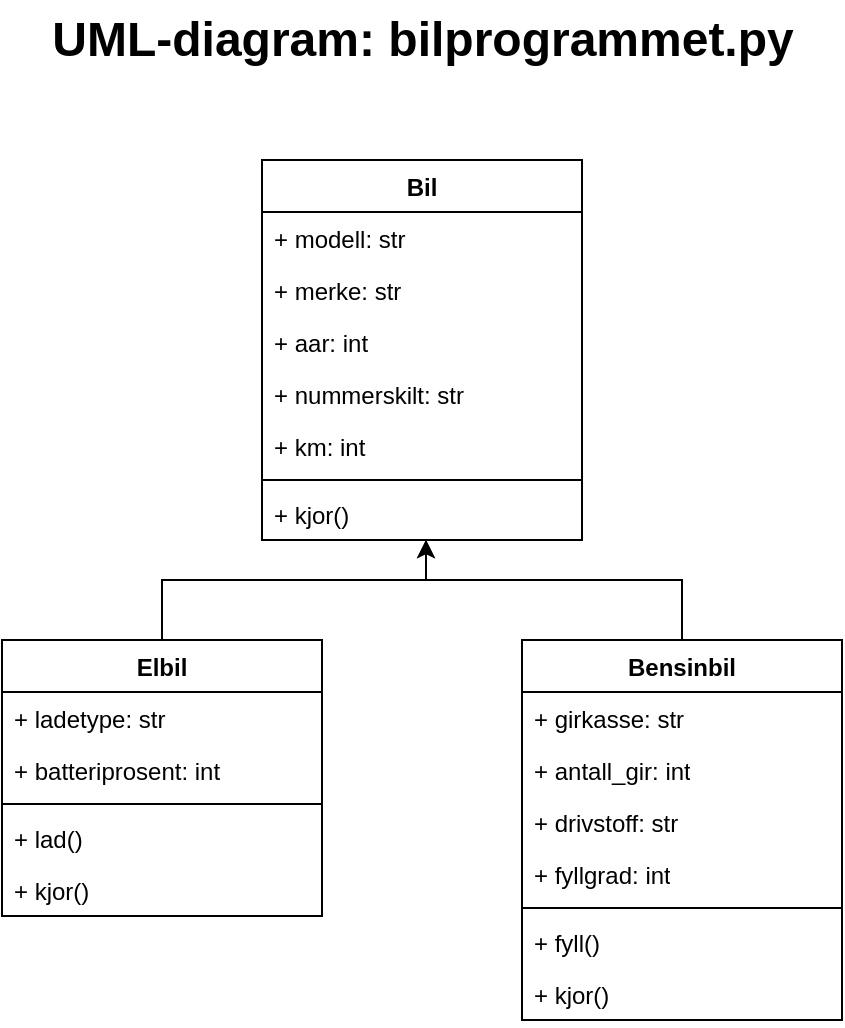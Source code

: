 <mxfile version="22.0.3" type="device">
  <diagram name="Page-1" id="nTXWCqxUTroN8JaNjgt5">
    <mxGraphModel dx="909" dy="575" grid="0" gridSize="10" guides="1" tooltips="1" connect="1" arrows="1" fold="1" page="1" pageScale="1" pageWidth="827" pageHeight="1169" math="0" shadow="0">
      <root>
        <mxCell id="0" />
        <mxCell id="1" parent="0" />
        <mxCell id="7t3sdZz_nnaLhUhdhvYC-17" value="Bil" style="swimlane;fontStyle=1;align=center;verticalAlign=top;childLayout=stackLayout;horizontal=1;startSize=26;horizontalStack=0;resizeParent=1;resizeParentMax=0;resizeLast=0;collapsible=1;marginBottom=0;whiteSpace=wrap;html=1;" vertex="1" parent="1">
          <mxGeometry x="334" y="120" width="160" height="190" as="geometry" />
        </mxCell>
        <mxCell id="7t3sdZz_nnaLhUhdhvYC-21" value="+ modell: str" style="text;strokeColor=none;fillColor=none;align=left;verticalAlign=top;spacingLeft=4;spacingRight=4;overflow=hidden;rotatable=0;points=[[0,0.5],[1,0.5]];portConstraint=eastwest;whiteSpace=wrap;html=1;" vertex="1" parent="7t3sdZz_nnaLhUhdhvYC-17">
          <mxGeometry y="26" width="160" height="26" as="geometry" />
        </mxCell>
        <mxCell id="7t3sdZz_nnaLhUhdhvYC-30" value="+ merke: str" style="text;strokeColor=none;fillColor=none;align=left;verticalAlign=top;spacingLeft=4;spacingRight=4;overflow=hidden;rotatable=0;points=[[0,0.5],[1,0.5]];portConstraint=eastwest;whiteSpace=wrap;html=1;" vertex="1" parent="7t3sdZz_nnaLhUhdhvYC-17">
          <mxGeometry y="52" width="160" height="26" as="geometry" />
        </mxCell>
        <mxCell id="7t3sdZz_nnaLhUhdhvYC-31" value="+ aar: int" style="text;strokeColor=none;fillColor=none;align=left;verticalAlign=top;spacingLeft=4;spacingRight=4;overflow=hidden;rotatable=0;points=[[0,0.5],[1,0.5]];portConstraint=eastwest;whiteSpace=wrap;html=1;" vertex="1" parent="7t3sdZz_nnaLhUhdhvYC-17">
          <mxGeometry y="78" width="160" height="26" as="geometry" />
        </mxCell>
        <mxCell id="7t3sdZz_nnaLhUhdhvYC-32" value="+ nummerskilt: str" style="text;strokeColor=none;fillColor=none;align=left;verticalAlign=top;spacingLeft=4;spacingRight=4;overflow=hidden;rotatable=0;points=[[0,0.5],[1,0.5]];portConstraint=eastwest;whiteSpace=wrap;html=1;" vertex="1" parent="7t3sdZz_nnaLhUhdhvYC-17">
          <mxGeometry y="104" width="160" height="26" as="geometry" />
        </mxCell>
        <mxCell id="7t3sdZz_nnaLhUhdhvYC-33" value="+ km: int" style="text;strokeColor=none;fillColor=none;align=left;verticalAlign=top;spacingLeft=4;spacingRight=4;overflow=hidden;rotatable=0;points=[[0,0.5],[1,0.5]];portConstraint=eastwest;whiteSpace=wrap;html=1;" vertex="1" parent="7t3sdZz_nnaLhUhdhvYC-17">
          <mxGeometry y="130" width="160" height="26" as="geometry" />
        </mxCell>
        <mxCell id="7t3sdZz_nnaLhUhdhvYC-19" value="" style="line;strokeWidth=1;fillColor=none;align=left;verticalAlign=middle;spacingTop=-1;spacingLeft=3;spacingRight=3;rotatable=0;labelPosition=right;points=[];portConstraint=eastwest;strokeColor=inherit;" vertex="1" parent="7t3sdZz_nnaLhUhdhvYC-17">
          <mxGeometry y="156" width="160" height="8" as="geometry" />
        </mxCell>
        <mxCell id="7t3sdZz_nnaLhUhdhvYC-20" value="+ kjor()" style="text;strokeColor=none;fillColor=none;align=left;verticalAlign=top;spacingLeft=4;spacingRight=4;overflow=hidden;rotatable=0;points=[[0,0.5],[1,0.5]];portConstraint=eastwest;whiteSpace=wrap;html=1;" vertex="1" parent="7t3sdZz_nnaLhUhdhvYC-17">
          <mxGeometry y="164" width="160" height="26" as="geometry" />
        </mxCell>
        <mxCell id="7t3sdZz_nnaLhUhdhvYC-22" value="Elbil" style="swimlane;fontStyle=1;align=center;verticalAlign=top;childLayout=stackLayout;horizontal=1;startSize=26;horizontalStack=0;resizeParent=1;resizeParentMax=0;resizeLast=0;collapsible=1;marginBottom=0;whiteSpace=wrap;html=1;" vertex="1" parent="1">
          <mxGeometry x="204" y="360" width="160" height="138" as="geometry" />
        </mxCell>
        <mxCell id="7t3sdZz_nnaLhUhdhvYC-23" value="+ ladetype: str" style="text;strokeColor=none;fillColor=none;align=left;verticalAlign=top;spacingLeft=4;spacingRight=4;overflow=hidden;rotatable=0;points=[[0,0.5],[1,0.5]];portConstraint=eastwest;whiteSpace=wrap;html=1;" vertex="1" parent="7t3sdZz_nnaLhUhdhvYC-22">
          <mxGeometry y="26" width="160" height="26" as="geometry" />
        </mxCell>
        <mxCell id="7t3sdZz_nnaLhUhdhvYC-24" value="+ batteriprosent: int" style="text;strokeColor=none;fillColor=none;align=left;verticalAlign=top;spacingLeft=4;spacingRight=4;overflow=hidden;rotatable=0;points=[[0,0.5],[1,0.5]];portConstraint=eastwest;whiteSpace=wrap;html=1;" vertex="1" parent="7t3sdZz_nnaLhUhdhvYC-22">
          <mxGeometry y="52" width="160" height="26" as="geometry" />
        </mxCell>
        <mxCell id="7t3sdZz_nnaLhUhdhvYC-25" value="" style="line;strokeWidth=1;fillColor=none;align=left;verticalAlign=middle;spacingTop=-1;spacingLeft=3;spacingRight=3;rotatable=0;labelPosition=right;points=[];portConstraint=eastwest;strokeColor=inherit;" vertex="1" parent="7t3sdZz_nnaLhUhdhvYC-22">
          <mxGeometry y="78" width="160" height="8" as="geometry" />
        </mxCell>
        <mxCell id="7t3sdZz_nnaLhUhdhvYC-26" value="+ lad()" style="text;strokeColor=none;fillColor=none;align=left;verticalAlign=top;spacingLeft=4;spacingRight=4;overflow=hidden;rotatable=0;points=[[0,0.5],[1,0.5]];portConstraint=eastwest;whiteSpace=wrap;html=1;" vertex="1" parent="7t3sdZz_nnaLhUhdhvYC-22">
          <mxGeometry y="86" width="160" height="26" as="geometry" />
        </mxCell>
        <mxCell id="7t3sdZz_nnaLhUhdhvYC-55" value="+ kjor()" style="text;strokeColor=none;fillColor=none;align=left;verticalAlign=top;spacingLeft=4;spacingRight=4;overflow=hidden;rotatable=0;points=[[0,0.5],[1,0.5]];portConstraint=eastwest;whiteSpace=wrap;html=1;" vertex="1" parent="7t3sdZz_nnaLhUhdhvYC-22">
          <mxGeometry y="112" width="160" height="26" as="geometry" />
        </mxCell>
        <mxCell id="7t3sdZz_nnaLhUhdhvYC-34" value="UML-diagram: bilprogrammet.py" style="text;strokeColor=none;fillColor=none;html=1;fontSize=24;fontStyle=1;verticalAlign=middle;align=center;" vertex="1" parent="1">
          <mxGeometry x="364" y="40" width="100" height="40" as="geometry" />
        </mxCell>
        <mxCell id="7t3sdZz_nnaLhUhdhvYC-35" value="Bensinbil" style="swimlane;fontStyle=1;align=center;verticalAlign=top;childLayout=stackLayout;horizontal=1;startSize=26;horizontalStack=0;resizeParent=1;resizeParentMax=0;resizeLast=0;collapsible=1;marginBottom=0;whiteSpace=wrap;html=1;" vertex="1" parent="1">
          <mxGeometry x="464" y="360" width="160" height="190" as="geometry" />
        </mxCell>
        <mxCell id="7t3sdZz_nnaLhUhdhvYC-36" value="+ girkasse: str" style="text;strokeColor=none;fillColor=none;align=left;verticalAlign=top;spacingLeft=4;spacingRight=4;overflow=hidden;rotatable=0;points=[[0,0.5],[1,0.5]];portConstraint=eastwest;whiteSpace=wrap;html=1;" vertex="1" parent="7t3sdZz_nnaLhUhdhvYC-35">
          <mxGeometry y="26" width="160" height="26" as="geometry" />
        </mxCell>
        <mxCell id="7t3sdZz_nnaLhUhdhvYC-37" value="+ antall_gir: int" style="text;strokeColor=none;fillColor=none;align=left;verticalAlign=top;spacingLeft=4;spacingRight=4;overflow=hidden;rotatable=0;points=[[0,0.5],[1,0.5]];portConstraint=eastwest;whiteSpace=wrap;html=1;" vertex="1" parent="7t3sdZz_nnaLhUhdhvYC-35">
          <mxGeometry y="52" width="160" height="26" as="geometry" />
        </mxCell>
        <mxCell id="7t3sdZz_nnaLhUhdhvYC-59" value="+ drivstoff: str" style="text;strokeColor=none;fillColor=none;align=left;verticalAlign=top;spacingLeft=4;spacingRight=4;overflow=hidden;rotatable=0;points=[[0,0.5],[1,0.5]];portConstraint=eastwest;whiteSpace=wrap;html=1;" vertex="1" parent="7t3sdZz_nnaLhUhdhvYC-35">
          <mxGeometry y="78" width="160" height="26" as="geometry" />
        </mxCell>
        <mxCell id="7t3sdZz_nnaLhUhdhvYC-60" value="+ fyllgrad: int" style="text;strokeColor=none;fillColor=none;align=left;verticalAlign=top;spacingLeft=4;spacingRight=4;overflow=hidden;rotatable=0;points=[[0,0.5],[1,0.5]];portConstraint=eastwest;whiteSpace=wrap;html=1;" vertex="1" parent="7t3sdZz_nnaLhUhdhvYC-35">
          <mxGeometry y="104" width="160" height="26" as="geometry" />
        </mxCell>
        <mxCell id="7t3sdZz_nnaLhUhdhvYC-38" value="" style="line;strokeWidth=1;fillColor=none;align=left;verticalAlign=middle;spacingTop=-1;spacingLeft=3;spacingRight=3;rotatable=0;labelPosition=right;points=[];portConstraint=eastwest;strokeColor=inherit;" vertex="1" parent="7t3sdZz_nnaLhUhdhvYC-35">
          <mxGeometry y="130" width="160" height="8" as="geometry" />
        </mxCell>
        <mxCell id="7t3sdZz_nnaLhUhdhvYC-39" value="+ fyll()" style="text;strokeColor=none;fillColor=none;align=left;verticalAlign=top;spacingLeft=4;spacingRight=4;overflow=hidden;rotatable=0;points=[[0,0.5],[1,0.5]];portConstraint=eastwest;whiteSpace=wrap;html=1;" vertex="1" parent="7t3sdZz_nnaLhUhdhvYC-35">
          <mxGeometry y="138" width="160" height="26" as="geometry" />
        </mxCell>
        <mxCell id="7t3sdZz_nnaLhUhdhvYC-61" value="+ kjor()" style="text;strokeColor=none;fillColor=none;align=left;verticalAlign=top;spacingLeft=4;spacingRight=4;overflow=hidden;rotatable=0;points=[[0,0.5],[1,0.5]];portConstraint=eastwest;whiteSpace=wrap;html=1;" vertex="1" parent="7t3sdZz_nnaLhUhdhvYC-35">
          <mxGeometry y="164" width="160" height="26" as="geometry" />
        </mxCell>
        <mxCell id="7t3sdZz_nnaLhUhdhvYC-41" value="" style="endArrow=classic;html=1;rounded=0;exitX=0.5;exitY=0;exitDx=0;exitDy=0;" edge="1" parent="1" source="7t3sdZz_nnaLhUhdhvYC-22">
          <mxGeometry width="50" height="50" relative="1" as="geometry">
            <mxPoint x="410" y="320" as="sourcePoint" />
            <mxPoint x="416" y="310" as="targetPoint" />
            <Array as="points">
              <mxPoint x="284" y="330" />
              <mxPoint x="416" y="330" />
            </Array>
          </mxGeometry>
        </mxCell>
        <mxCell id="7t3sdZz_nnaLhUhdhvYC-42" value="" style="endArrow=classic;html=1;rounded=0;exitX=0.5;exitY=0;exitDx=0;exitDy=0;" edge="1" parent="1" source="7t3sdZz_nnaLhUhdhvYC-35">
          <mxGeometry width="50" height="50" relative="1" as="geometry">
            <mxPoint x="294" y="370" as="sourcePoint" />
            <mxPoint x="416" y="310" as="targetPoint" />
            <Array as="points">
              <mxPoint x="544" y="330" />
              <mxPoint x="416" y="330" />
            </Array>
          </mxGeometry>
        </mxCell>
      </root>
    </mxGraphModel>
  </diagram>
</mxfile>

